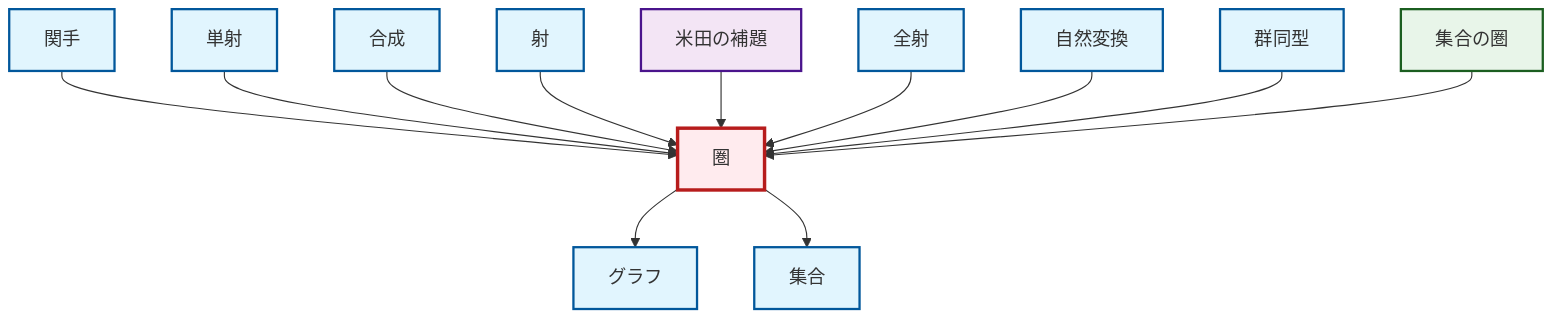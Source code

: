 graph TD
    classDef definition fill:#e1f5fe,stroke:#01579b,stroke-width:2px
    classDef theorem fill:#f3e5f5,stroke:#4a148c,stroke-width:2px
    classDef axiom fill:#fff3e0,stroke:#e65100,stroke-width:2px
    classDef example fill:#e8f5e9,stroke:#1b5e20,stroke-width:2px
    classDef current fill:#ffebee,stroke:#b71c1c,stroke-width:3px
    thm-yoneda["米田の補題"]:::theorem
    def-graph["グラフ"]:::definition
    def-morphism["射"]:::definition
    def-natural-transformation["自然変換"]:::definition
    def-set["集合"]:::definition
    def-isomorphism["群同型"]:::definition
    def-composition["合成"]:::definition
    def-functor["関手"]:::definition
    def-category["圏"]:::definition
    def-monomorphism["単射"]:::definition
    def-epimorphism["全射"]:::definition
    ex-set-category["集合の圏"]:::example
    def-functor --> def-category
    def-monomorphism --> def-category
    def-composition --> def-category
    def-morphism --> def-category
    thm-yoneda --> def-category
    def-epimorphism --> def-category
    def-category --> def-graph
    def-natural-transformation --> def-category
    def-category --> def-set
    def-isomorphism --> def-category
    ex-set-category --> def-category
    class def-category current